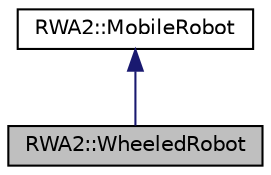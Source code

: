 digraph "RWA2::WheeledRobot"
{
 // LATEX_PDF_SIZE
  edge [fontname="Helvetica",fontsize="10",labelfontname="Helvetica",labelfontsize="10"];
  node [fontname="Helvetica",fontsize="10",shape=record];
  Node1 [label="RWA2::WheeledRobot",height=0.2,width=0.4,color="black", fillcolor="grey75", style="filled", fontcolor="black",tooltip="A class representing a wheeled robot that inherits from MobileRobot."];
  Node2 -> Node1 [dir="back",color="midnightblue",fontsize="10",style="solid",fontname="Helvetica"];
  Node2 [label="RWA2::MobileRobot",height=0.2,width=0.4,color="black", fillcolor="white", style="filled",URL="$class_r_w_a2_1_1_mobile_robot.html",tooltip="Class for the mobile robot."];
}
